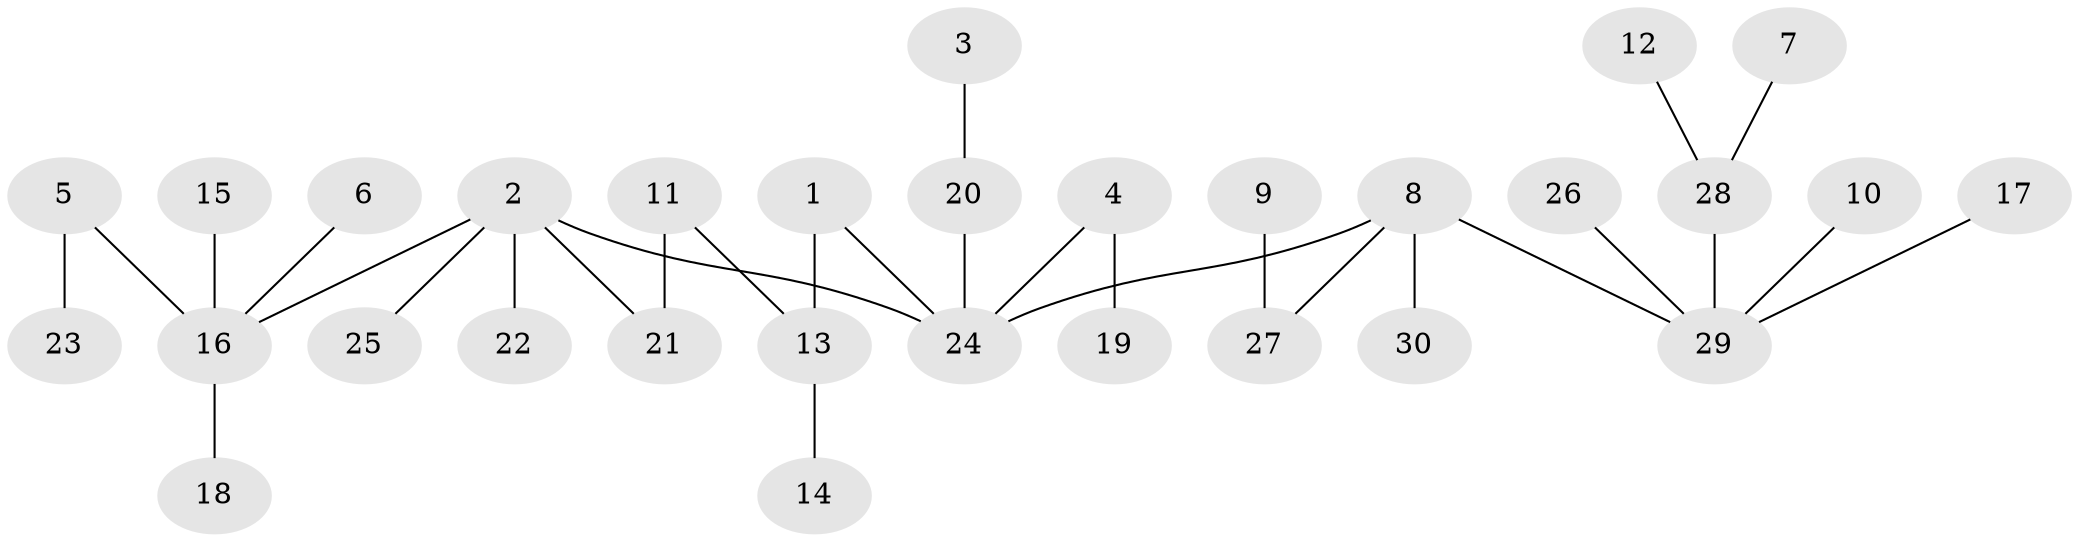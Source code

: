 // original degree distribution, {4: 0.04040404040404041, 8: 0.020202020202020204, 2: 0.31313131313131315, 3: 0.1111111111111111, 5: 0.04040404040404041, 1: 0.46464646464646464, 7: 0.010101010101010102}
// Generated by graph-tools (version 1.1) at 2025/36/03/04/25 23:36:05]
// undirected, 30 vertices, 30 edges
graph export_dot {
  node [color=gray90,style=filled];
  1;
  2;
  3;
  4;
  5;
  6;
  7;
  8;
  9;
  10;
  11;
  12;
  13;
  14;
  15;
  16;
  17;
  18;
  19;
  20;
  21;
  22;
  23;
  24;
  25;
  26;
  27;
  28;
  29;
  30;
  1 -- 13 [weight=1.0];
  1 -- 24 [weight=1.0];
  2 -- 16 [weight=1.0];
  2 -- 21 [weight=2.0];
  2 -- 22 [weight=1.0];
  2 -- 24 [weight=1.0];
  2 -- 25 [weight=1.0];
  3 -- 20 [weight=1.0];
  4 -- 19 [weight=1.0];
  4 -- 24 [weight=1.0];
  5 -- 16 [weight=1.0];
  5 -- 23 [weight=1.0];
  6 -- 16 [weight=1.0];
  7 -- 28 [weight=1.0];
  8 -- 24 [weight=1.0];
  8 -- 27 [weight=1.0];
  8 -- 29 [weight=1.0];
  8 -- 30 [weight=1.0];
  9 -- 27 [weight=1.0];
  10 -- 29 [weight=1.0];
  11 -- 13 [weight=1.0];
  11 -- 21 [weight=1.0];
  12 -- 28 [weight=1.0];
  13 -- 14 [weight=1.0];
  15 -- 16 [weight=1.0];
  16 -- 18 [weight=1.0];
  17 -- 29 [weight=1.0];
  20 -- 24 [weight=1.0];
  26 -- 29 [weight=1.0];
  28 -- 29 [weight=1.0];
}

